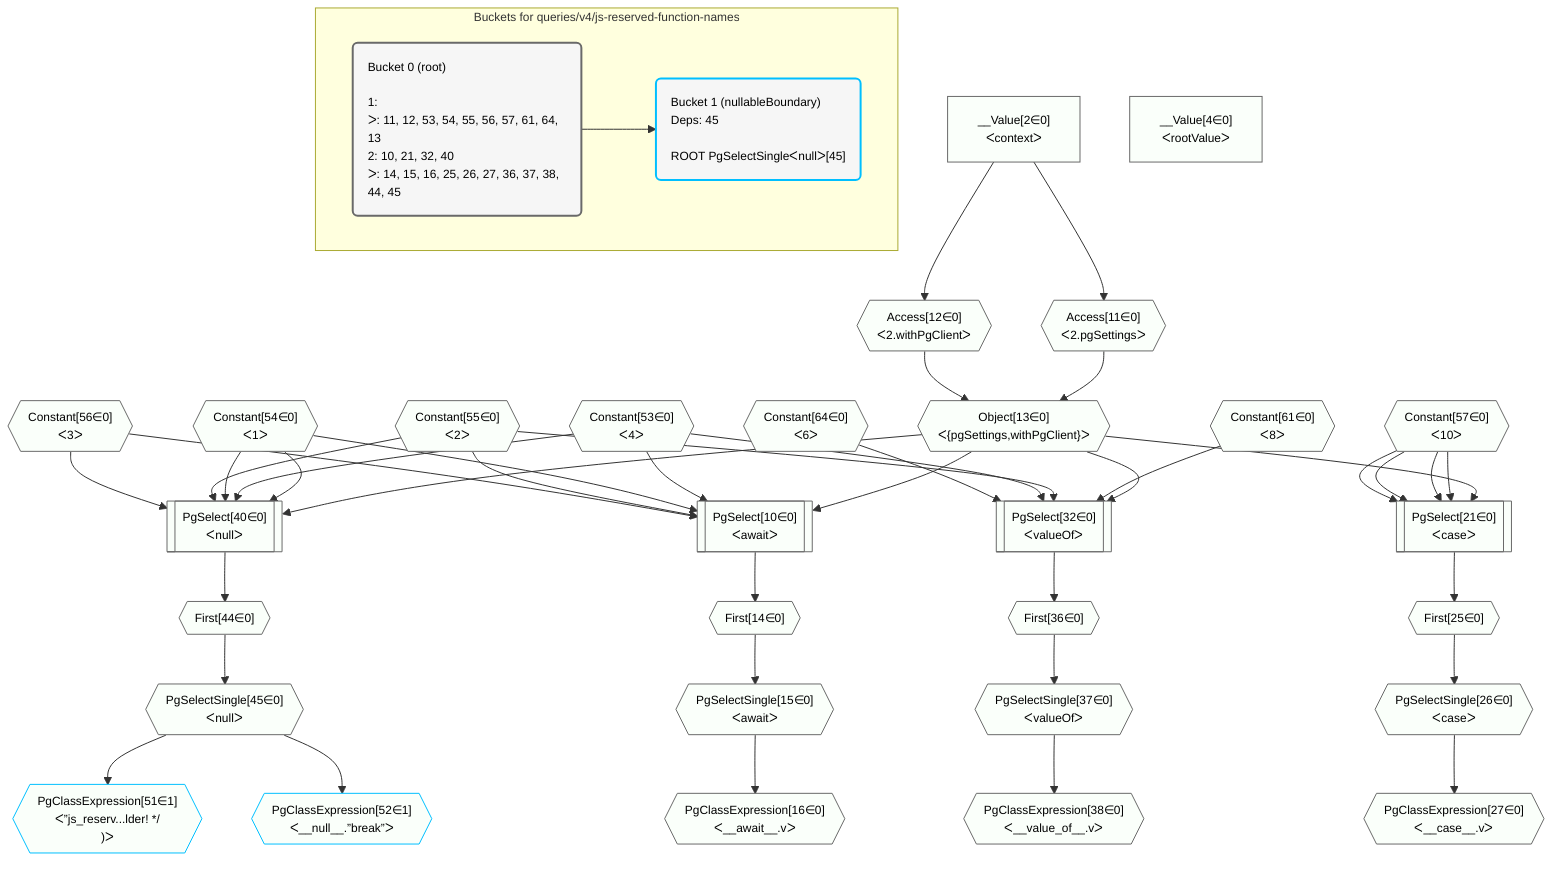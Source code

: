 %%{init: {'themeVariables': { 'fontSize': '12px'}}}%%
graph TD
    classDef path fill:#eee,stroke:#000,color:#000
    classDef plan fill:#fff,stroke-width:1px,color:#000
    classDef itemplan fill:#fff,stroke-width:2px,color:#000
    classDef unbatchedplan fill:#dff,stroke-width:1px,color:#000
    classDef sideeffectplan fill:#fcc,stroke-width:2px,color:#000
    classDef bucket fill:#f6f6f6,color:#000,stroke-width:2px,text-align:left


    %% plan dependencies
    PgSelect40[["PgSelect[40∈0]<br />ᐸnullᐳ"]]:::plan
    Object13{{"Object[13∈0]<br />ᐸ{pgSettings,withPgClient}ᐳ"}}:::plan
    Constant54{{"Constant[54∈0]<br />ᐸ1ᐳ"}}:::plan
    Constant53{{"Constant[53∈0]<br />ᐸ4ᐳ"}}:::plan
    Constant55{{"Constant[55∈0]<br />ᐸ2ᐳ"}}:::plan
    Constant56{{"Constant[56∈0]<br />ᐸ3ᐳ"}}:::plan
    Object13 & Constant54 & Constant53 & Constant54 & Constant55 & Constant56 --> PgSelect40
    PgSelect10[["PgSelect[10∈0]<br />ᐸawaitᐳ"]]:::plan
    Object13 & Constant53 & Constant54 & Constant55 & Constant56 --> PgSelect10
    PgSelect21[["PgSelect[21∈0]<br />ᐸcaseᐳ"]]:::plan
    Constant57{{"Constant[57∈0]<br />ᐸ10ᐳ"}}:::plan
    Object13 & Constant57 & Constant57 & Constant57 & Constant57 --> PgSelect21
    PgSelect32[["PgSelect[32∈0]<br />ᐸvalueOfᐳ"]]:::plan
    Constant61{{"Constant[61∈0]<br />ᐸ8ᐳ"}}:::plan
    Constant64{{"Constant[64∈0]<br />ᐸ6ᐳ"}}:::plan
    Object13 & Constant61 & Constant55 & Constant53 & Constant64 --> PgSelect32
    Access11{{"Access[11∈0]<br />ᐸ2.pgSettingsᐳ"}}:::plan
    Access12{{"Access[12∈0]<br />ᐸ2.withPgClientᐳ"}}:::plan
    Access11 & Access12 --> Object13
    __Value2["__Value[2∈0]<br />ᐸcontextᐳ"]:::plan
    __Value2 --> Access11
    __Value2 --> Access12
    First14{{"First[14∈0]"}}:::plan
    PgSelect10 --> First14
    PgSelectSingle15{{"PgSelectSingle[15∈0]<br />ᐸawaitᐳ"}}:::plan
    First14 --> PgSelectSingle15
    PgClassExpression16{{"PgClassExpression[16∈0]<br />ᐸ__await__.vᐳ"}}:::plan
    PgSelectSingle15 --> PgClassExpression16
    First25{{"First[25∈0]"}}:::plan
    PgSelect21 --> First25
    PgSelectSingle26{{"PgSelectSingle[26∈0]<br />ᐸcaseᐳ"}}:::plan
    First25 --> PgSelectSingle26
    PgClassExpression27{{"PgClassExpression[27∈0]<br />ᐸ__case__.vᐳ"}}:::plan
    PgSelectSingle26 --> PgClassExpression27
    First36{{"First[36∈0]"}}:::plan
    PgSelect32 --> First36
    PgSelectSingle37{{"PgSelectSingle[37∈0]<br />ᐸvalueOfᐳ"}}:::plan
    First36 --> PgSelectSingle37
    PgClassExpression38{{"PgClassExpression[38∈0]<br />ᐸ__value_of__.vᐳ"}}:::plan
    PgSelectSingle37 --> PgClassExpression38
    First44{{"First[44∈0]"}}:::plan
    PgSelect40 --> First44
    PgSelectSingle45{{"PgSelectSingle[45∈0]<br />ᐸnullᐳ"}}:::plan
    First44 --> PgSelectSingle45
    __Value4["__Value[4∈0]<br />ᐸrootValueᐳ"]:::plan
    PgClassExpression51{{"PgClassExpression[51∈1]<br />ᐸ”js_reserv...lder! */<br />)ᐳ"}}:::plan
    PgSelectSingle45 --> PgClassExpression51
    PgClassExpression52{{"PgClassExpression[52∈1]<br />ᐸ__null__.”break”ᐳ"}}:::plan
    PgSelectSingle45 --> PgClassExpression52

    %% define steps

    subgraph "Buckets for queries/v4/js-reserved-function-names"
    Bucket0("Bucket 0 (root)<br /><br />1: <br />ᐳ: 11, 12, 53, 54, 55, 56, 57, 61, 64, 13<br />2: 10, 21, 32, 40<br />ᐳ: 14, 15, 16, 25, 26, 27, 36, 37, 38, 44, 45"):::bucket
    classDef bucket0 stroke:#696969
    class Bucket0,__Value2,__Value4,PgSelect10,Access11,Access12,Object13,First14,PgSelectSingle15,PgClassExpression16,PgSelect21,First25,PgSelectSingle26,PgClassExpression27,PgSelect32,First36,PgSelectSingle37,PgClassExpression38,PgSelect40,First44,PgSelectSingle45,Constant53,Constant54,Constant55,Constant56,Constant57,Constant61,Constant64 bucket0
    Bucket1("Bucket 1 (nullableBoundary)<br />Deps: 45<br /><br />ROOT PgSelectSingleᐸnullᐳ[45]"):::bucket
    classDef bucket1 stroke:#00bfff
    class Bucket1,PgClassExpression51,PgClassExpression52 bucket1
    Bucket0 --> Bucket1
    classDef unary fill:#fafffa,borderWidth:8px
    class PgSelect40,PgSelect10,PgSelect21,PgSelect32,Object13,Access11,Access12,First14,PgSelectSingle15,PgClassExpression16,First25,PgSelectSingle26,PgClassExpression27,First36,PgSelectSingle37,PgClassExpression38,First44,PgSelectSingle45,__Value2,__Value4,Constant53,Constant54,Constant55,Constant56,Constant57,Constant61,Constant64,PgClassExpression51,PgClassExpression52 unary
    end